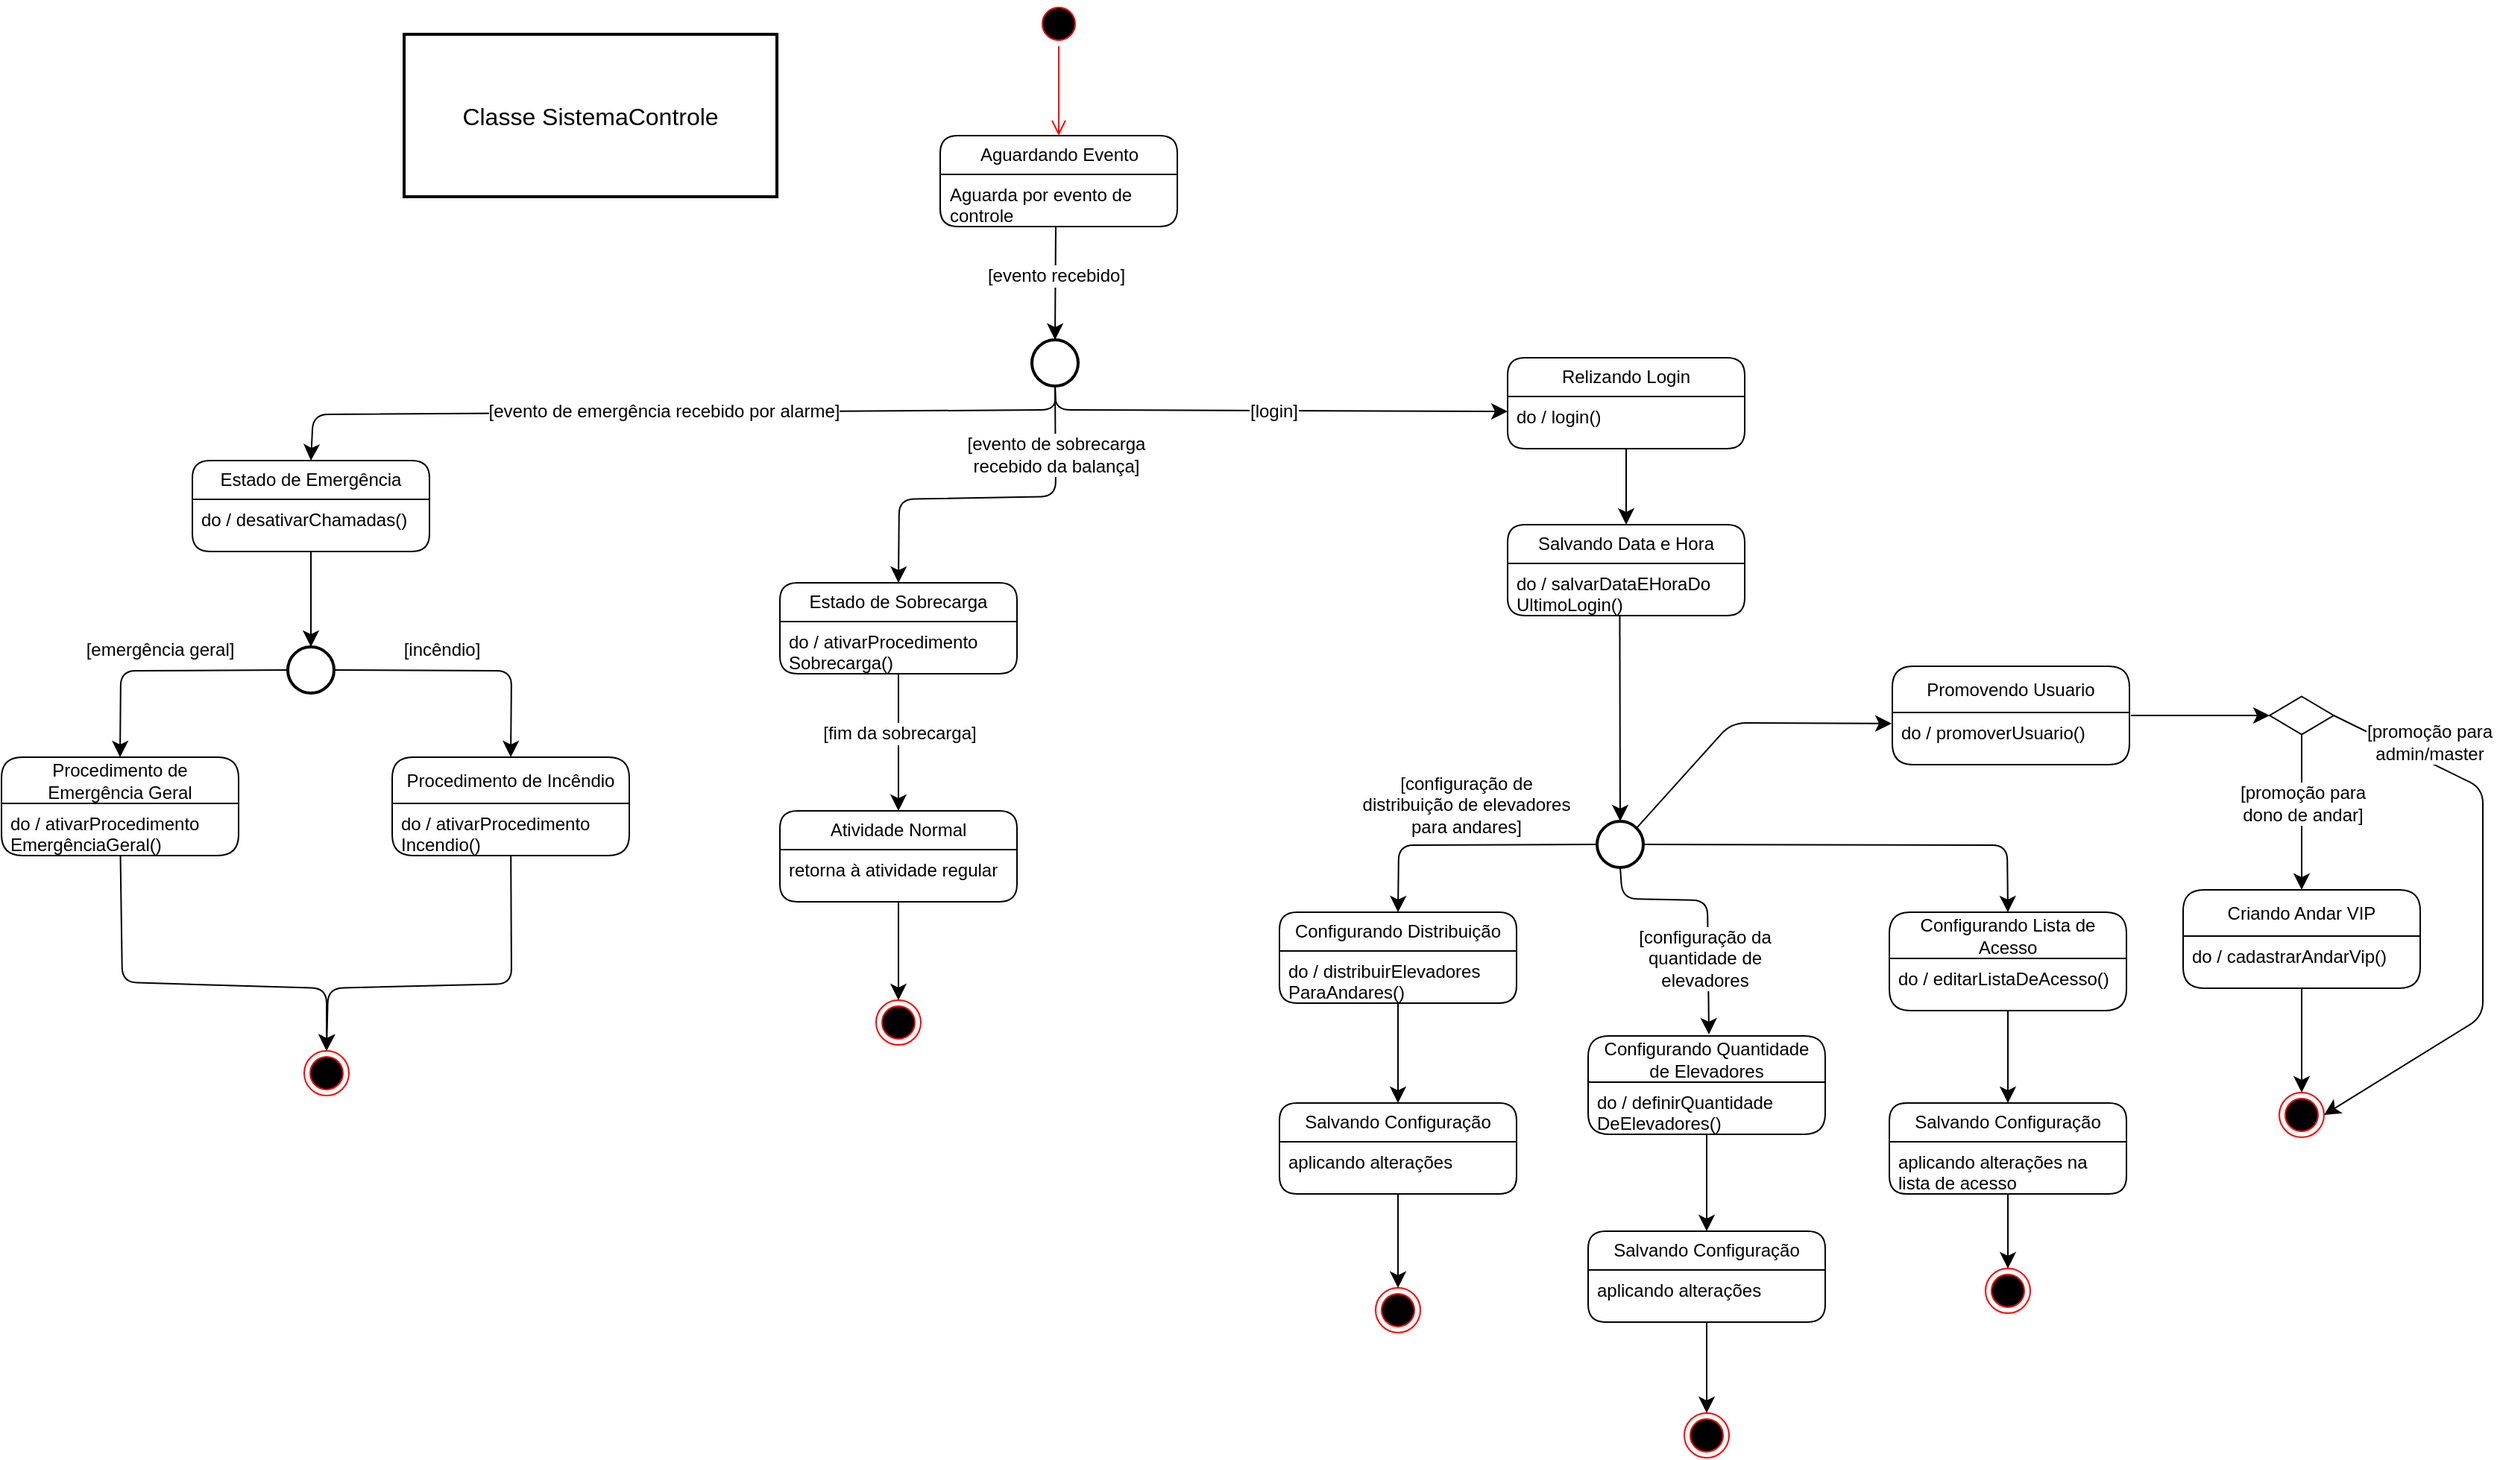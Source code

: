 <mxfile version="24.7.17">
  <diagram name="Page-1" id="PvO7PaFhvo8tSTidr793">
    <mxGraphModel dx="3249" dy="1201" grid="0" gridSize="10" guides="1" tooltips="1" connect="1" arrows="1" fold="1" page="0" pageScale="1" pageWidth="850" pageHeight="1100" math="0" shadow="0">
      <root>
        <mxCell id="0" />
        <mxCell id="1" parent="0" />
        <mxCell id="tGHlBoQcHOteD8q6I_E0-1" value="Classe SistemaControle" style="rounded=0;whiteSpace=wrap;html=1;strokeWidth=2;fontSize=16;" parent="1" vertex="1">
          <mxGeometry x="-891" y="130" width="250" height="109" as="geometry" />
        </mxCell>
        <mxCell id="IoiNk8IZeVNX4eK0WC4M-1" value="Aguardando Evento" style="swimlane;fontStyle=0;childLayout=stackLayout;horizontal=1;startSize=26;fillColor=none;horizontalStack=0;resizeParent=1;resizeParentMax=0;resizeLast=0;collapsible=1;marginBottom=0;whiteSpace=wrap;html=1;rounded=1;" parent="1" vertex="1">
          <mxGeometry x="-531.5" y="198" width="159" height="61" as="geometry" />
        </mxCell>
        <mxCell id="IoiNk8IZeVNX4eK0WC4M-2" value="Aguarda por evento de controle" style="text;strokeColor=none;fillColor=none;align=left;verticalAlign=top;spacingLeft=4;spacingRight=4;overflow=hidden;rotatable=0;points=[[0,0.5],[1,0.5]];portConstraint=eastwest;whiteSpace=wrap;html=1;" parent="IoiNk8IZeVNX4eK0WC4M-1" vertex="1">
          <mxGeometry y="26" width="159" height="35" as="geometry" />
        </mxCell>
        <mxCell id="IoiNk8IZeVNX4eK0WC4M-3" value="" style="ellipse;html=1;shape=startState;fillColor=#000000;strokeColor=#ff0000;" parent="1" vertex="1">
          <mxGeometry x="-467" y="108" width="30" height="30" as="geometry" />
        </mxCell>
        <mxCell id="IoiNk8IZeVNX4eK0WC4M-4" value="" style="edgeStyle=orthogonalEdgeStyle;html=1;verticalAlign=bottom;endArrow=open;endSize=8;strokeColor=#ff0000;rounded=0;fontSize=12;curved=1;" parent="1" source="IoiNk8IZeVNX4eK0WC4M-3" edge="1">
          <mxGeometry relative="1" as="geometry">
            <mxPoint x="-452" y="198" as="targetPoint" />
          </mxGeometry>
        </mxCell>
        <mxCell id="t4emdgi6_09YohRmn1Nb-1" style="edgeStyle=none;curved=0;rounded=1;orthogonalLoop=1;jettySize=auto;html=1;exitX=0.5;exitY=1;exitDx=0;exitDy=0;fontSize=12;startSize=8;endSize=8;entryX=0.5;entryY=0;entryDx=0;entryDy=0;" edge="1" parent="1" source="IoiNk8IZeVNX4eK0WC4M-5" target="t4emdgi6_09YohRmn1Nb-4">
          <mxGeometry relative="1" as="geometry">
            <mxPoint x="-959.571" y="382.429" as="targetPoint" />
            <Array as="points">
              <mxPoint x="-454" y="382" />
              <mxPoint x="-952" y="385" />
            </Array>
          </mxGeometry>
        </mxCell>
        <mxCell id="t4emdgi6_09YohRmn1Nb-6" value="[evento de emergência recebido por alarme]" style="edgeLabel;html=1;align=center;verticalAlign=middle;resizable=0;points=[];fontSize=12;" vertex="1" connectable="0" parent="t4emdgi6_09YohRmn1Nb-1">
          <mxGeometry x="0.025" y="-1" relative="1" as="geometry">
            <mxPoint as="offset" />
          </mxGeometry>
        </mxCell>
        <mxCell id="t4emdgi6_09YohRmn1Nb-26" style="edgeStyle=none;shape=connector;curved=0;rounded=1;orthogonalLoop=1;jettySize=auto;html=1;exitX=0.5;exitY=1;exitDx=0;exitDy=0;entryX=0.5;entryY=0;entryDx=0;entryDy=0;strokeColor=default;align=center;verticalAlign=middle;fontFamily=Helvetica;fontSize=12;fontColor=default;labelBackgroundColor=default;startSize=8;endArrow=classic;endSize=8;" edge="1" parent="1" source="IoiNk8IZeVNX4eK0WC4M-5" target="t4emdgi6_09YohRmn1Nb-24">
          <mxGeometry relative="1" as="geometry">
            <Array as="points">
              <mxPoint x="-454" y="440" />
              <mxPoint x="-559" y="442" />
            </Array>
          </mxGeometry>
        </mxCell>
        <mxCell id="t4emdgi6_09YohRmn1Nb-27" value="[evento de sobrecarga&lt;div&gt;recebido da balança]&lt;/div&gt;" style="edgeLabel;html=1;align=center;verticalAlign=middle;resizable=0;points=[];fontSize=12;fontFamily=Helvetica;fontColor=default;labelBackgroundColor=default;" vertex="1" connectable="0" parent="t4emdgi6_09YohRmn1Nb-26">
          <mxGeometry x="-0.549" relative="1" as="geometry">
            <mxPoint y="-7" as="offset" />
          </mxGeometry>
        </mxCell>
        <mxCell id="t4emdgi6_09YohRmn1Nb-37" style="edgeStyle=none;shape=connector;curved=0;rounded=1;orthogonalLoop=1;jettySize=auto;html=1;exitX=0.5;exitY=1;exitDx=0;exitDy=0;strokeColor=default;align=center;verticalAlign=middle;fontFamily=Helvetica;fontSize=12;fontColor=default;labelBackgroundColor=default;startSize=8;endArrow=classic;endSize=8;" edge="1" parent="1" source="IoiNk8IZeVNX4eK0WC4M-5">
          <mxGeometry relative="1" as="geometry">
            <mxPoint x="-151" y="383" as="targetPoint" />
            <Array as="points">
              <mxPoint x="-454" y="382" />
            </Array>
          </mxGeometry>
        </mxCell>
        <mxCell id="t4emdgi6_09YohRmn1Nb-38" value="[login]" style="edgeLabel;html=1;align=center;verticalAlign=middle;resizable=0;points=[];fontSize=12;fontFamily=Helvetica;fontColor=default;labelBackgroundColor=default;" vertex="1" connectable="0" parent="t4emdgi6_09YohRmn1Nb-37">
          <mxGeometry x="0.013" relative="1" as="geometry">
            <mxPoint as="offset" />
          </mxGeometry>
        </mxCell>
        <mxCell id="IoiNk8IZeVNX4eK0WC4M-5" value="" style="ellipse;whiteSpace=wrap;html=1;aspect=fixed;strokeWidth=2;" parent="1" vertex="1">
          <mxGeometry x="-470" y="335" width="31" height="31" as="geometry" />
        </mxCell>
        <mxCell id="IoiNk8IZeVNX4eK0WC4M-6" style="edgeStyle=none;curved=1;rounded=0;orthogonalLoop=1;jettySize=auto;html=1;exitX=0.5;exitY=1;exitDx=0;exitDy=0;entryX=0.5;entryY=0;entryDx=0;entryDy=0;fontSize=12;startSize=8;endSize=8;" parent="1" target="IoiNk8IZeVNX4eK0WC4M-5" edge="1">
          <mxGeometry relative="1" as="geometry">
            <mxPoint x="-454" y="259" as="sourcePoint" />
          </mxGeometry>
        </mxCell>
        <mxCell id="IoiNk8IZeVNX4eK0WC4M-7" value="[evento recebido]" style="edgeLabel;html=1;align=center;verticalAlign=middle;resizable=0;points=[];fontSize=12;" parent="IoiNk8IZeVNX4eK0WC4M-6" vertex="1" connectable="0">
          <mxGeometry x="-0.143" relative="1" as="geometry">
            <mxPoint as="offset" />
          </mxGeometry>
        </mxCell>
        <mxCell id="t4emdgi6_09YohRmn1Nb-4" value="Estado de Emergência" style="swimlane;fontStyle=0;childLayout=stackLayout;horizontal=1;startSize=26;fillColor=none;horizontalStack=0;resizeParent=1;resizeParentMax=0;resizeLast=0;collapsible=1;marginBottom=0;whiteSpace=wrap;html=1;rounded=1;" vertex="1" parent="1">
          <mxGeometry x="-1033" y="416" width="159" height="61" as="geometry" />
        </mxCell>
        <mxCell id="t4emdgi6_09YohRmn1Nb-5" value="do / desativarChamadas()" style="text;strokeColor=none;fillColor=none;align=left;verticalAlign=top;spacingLeft=4;spacingRight=4;overflow=hidden;rotatable=0;points=[[0,0.5],[1,0.5]];portConstraint=eastwest;whiteSpace=wrap;html=1;" vertex="1" parent="t4emdgi6_09YohRmn1Nb-4">
          <mxGeometry y="26" width="159" height="35" as="geometry" />
        </mxCell>
        <mxCell id="t4emdgi6_09YohRmn1Nb-16" style="edgeStyle=none;curved=0;rounded=1;orthogonalLoop=1;jettySize=auto;html=1;entryX=0.5;entryY=0;entryDx=0;entryDy=0;fontSize=12;startSize=8;endSize=8;" edge="1" parent="1" source="t4emdgi6_09YohRmn1Nb-9" target="t4emdgi6_09YohRmn1Nb-10">
          <mxGeometry relative="1" as="geometry">
            <Array as="points">
              <mxPoint x="-1081" y="557" />
            </Array>
          </mxGeometry>
        </mxCell>
        <mxCell id="t4emdgi6_09YohRmn1Nb-18" value="[emergência geral]" style="edgeLabel;html=1;align=center;verticalAlign=middle;resizable=0;points=[];fontSize=12;" vertex="1" connectable="0" parent="t4emdgi6_09YohRmn1Nb-16">
          <mxGeometry x="0.104" y="-1" relative="1" as="geometry">
            <mxPoint x="8" y="-13" as="offset" />
          </mxGeometry>
        </mxCell>
        <mxCell id="t4emdgi6_09YohRmn1Nb-17" style="edgeStyle=none;curved=0;rounded=1;orthogonalLoop=1;jettySize=auto;html=1;exitX=1;exitY=0.5;exitDx=0;exitDy=0;entryX=0.5;entryY=0;entryDx=0;entryDy=0;fontSize=12;startSize=8;endSize=8;" edge="1" parent="1" source="t4emdgi6_09YohRmn1Nb-9" target="t4emdgi6_09YohRmn1Nb-12">
          <mxGeometry relative="1" as="geometry">
            <Array as="points">
              <mxPoint x="-819" y="557" />
            </Array>
          </mxGeometry>
        </mxCell>
        <mxCell id="t4emdgi6_09YohRmn1Nb-20" value="[incêndio]" style="edgeLabel;html=1;align=center;verticalAlign=middle;resizable=0;points=[];fontSize=12;" vertex="1" connectable="0" parent="t4emdgi6_09YohRmn1Nb-17">
          <mxGeometry x="-0.223" relative="1" as="geometry">
            <mxPoint x="3" y="-14" as="offset" />
          </mxGeometry>
        </mxCell>
        <mxCell id="t4emdgi6_09YohRmn1Nb-9" value="" style="ellipse;whiteSpace=wrap;html=1;aspect=fixed;strokeWidth=2;" vertex="1" parent="1">
          <mxGeometry x="-969" y="541" width="31" height="31" as="geometry" />
        </mxCell>
        <mxCell id="t4emdgi6_09YohRmn1Nb-10" value="Procedimento de Emergência Geral" style="swimlane;fontStyle=0;childLayout=stackLayout;horizontal=1;startSize=31;fillColor=none;horizontalStack=0;resizeParent=1;resizeParentMax=0;resizeLast=0;collapsible=1;marginBottom=0;whiteSpace=wrap;html=1;rounded=1;" vertex="1" parent="1">
          <mxGeometry x="-1161" y="615" width="159" height="66" as="geometry" />
        </mxCell>
        <mxCell id="t4emdgi6_09YohRmn1Nb-11" value="do / ativarProcedimento&lt;div&gt;EmergênciaGeral()&lt;/div&gt;" style="text;strokeColor=none;fillColor=none;align=left;verticalAlign=top;spacingLeft=4;spacingRight=4;overflow=hidden;rotatable=0;points=[[0,0.5],[1,0.5]];portConstraint=eastwest;whiteSpace=wrap;html=1;" vertex="1" parent="t4emdgi6_09YohRmn1Nb-10">
          <mxGeometry y="31" width="159" height="35" as="geometry" />
        </mxCell>
        <mxCell id="t4emdgi6_09YohRmn1Nb-12" value="Procedimento de Incêndio" style="swimlane;fontStyle=0;childLayout=stackLayout;horizontal=1;startSize=31;fillColor=none;horizontalStack=0;resizeParent=1;resizeParentMax=0;resizeLast=0;collapsible=1;marginBottom=0;whiteSpace=wrap;html=1;rounded=1;" vertex="1" parent="1">
          <mxGeometry x="-899" y="615" width="159" height="66" as="geometry" />
        </mxCell>
        <mxCell id="t4emdgi6_09YohRmn1Nb-13" value="do / ativarProcedimento&lt;div&gt;Incendio()&lt;/div&gt;" style="text;strokeColor=none;fillColor=none;align=left;verticalAlign=top;spacingLeft=4;spacingRight=4;overflow=hidden;rotatable=0;points=[[0,0.5],[1,0.5]];portConstraint=eastwest;whiteSpace=wrap;html=1;" vertex="1" parent="t4emdgi6_09YohRmn1Nb-12">
          <mxGeometry y="31" width="159" height="35" as="geometry" />
        </mxCell>
        <mxCell id="t4emdgi6_09YohRmn1Nb-14" style="edgeStyle=none;curved=1;rounded=0;orthogonalLoop=1;jettySize=auto;html=1;entryX=0.5;entryY=0;entryDx=0;entryDy=0;fontSize=12;startSize=8;endSize=8;" edge="1" parent="1" source="t4emdgi6_09YohRmn1Nb-5" target="t4emdgi6_09YohRmn1Nb-9">
          <mxGeometry relative="1" as="geometry" />
        </mxCell>
        <mxCell id="t4emdgi6_09YohRmn1Nb-23" value="" style="ellipse;html=1;shape=endState;fillColor=#000000;strokeColor=#ff0000;fontFamily=Helvetica;fontSize=12;fontColor=default;labelBackgroundColor=default;" vertex="1" parent="1">
          <mxGeometry x="-958" y="812" width="30" height="30" as="geometry" />
        </mxCell>
        <mxCell id="t4emdgi6_09YohRmn1Nb-22" style="edgeStyle=none;shape=connector;curved=0;rounded=1;orthogonalLoop=1;jettySize=auto;html=1;strokeColor=default;align=center;verticalAlign=middle;fontFamily=Helvetica;fontSize=12;fontColor=default;labelBackgroundColor=default;startSize=8;endArrow=classic;endSize=8;entryX=0.5;entryY=0;entryDx=0;entryDy=0;" edge="1" parent="1" source="t4emdgi6_09YohRmn1Nb-13" target="t4emdgi6_09YohRmn1Nb-23">
          <mxGeometry relative="1" as="geometry">
            <mxPoint x="-927.632" y="805.947" as="targetPoint" />
            <Array as="points">
              <mxPoint x="-819" y="767" />
              <mxPoint x="-942" y="770" />
            </Array>
          </mxGeometry>
        </mxCell>
        <mxCell id="t4emdgi6_09YohRmn1Nb-21" style="edgeStyle=none;shape=connector;curved=0;rounded=1;orthogonalLoop=1;jettySize=auto;html=1;strokeColor=default;align=center;verticalAlign=middle;fontFamily=Helvetica;fontSize=12;fontColor=default;labelBackgroundColor=default;startSize=8;endArrow=classic;endSize=8;entryX=0.5;entryY=0;entryDx=0;entryDy=0;" edge="1" parent="1" source="t4emdgi6_09YohRmn1Nb-11" target="t4emdgi6_09YohRmn1Nb-23">
          <mxGeometry relative="1" as="geometry">
            <mxPoint x="-943.421" y="804.895" as="targetPoint" />
            <Array as="points">
              <mxPoint x="-1080" y="766" />
              <mxPoint x="-943" y="770" />
            </Array>
          </mxGeometry>
        </mxCell>
        <mxCell id="t4emdgi6_09YohRmn1Nb-24" value="Estado de Sobrecarga" style="swimlane;fontStyle=0;childLayout=stackLayout;horizontal=1;startSize=26;fillColor=none;horizontalStack=0;resizeParent=1;resizeParentMax=0;resizeLast=0;collapsible=1;marginBottom=0;whiteSpace=wrap;html=1;rounded=1;" vertex="1" parent="1">
          <mxGeometry x="-639" y="498" width="159" height="61" as="geometry" />
        </mxCell>
        <mxCell id="t4emdgi6_09YohRmn1Nb-25" value="do / ativarProcedimento&lt;div&gt;Sobrecarga()&lt;/div&gt;" style="text;strokeColor=none;fillColor=none;align=left;verticalAlign=top;spacingLeft=4;spacingRight=4;overflow=hidden;rotatable=0;points=[[0,0.5],[1,0.5]];portConstraint=eastwest;whiteSpace=wrap;html=1;" vertex="1" parent="t4emdgi6_09YohRmn1Nb-24">
          <mxGeometry y="26" width="159" height="35" as="geometry" />
        </mxCell>
        <mxCell id="t4emdgi6_09YohRmn1Nb-28" value="Atividade Normal" style="swimlane;fontStyle=0;childLayout=stackLayout;horizontal=1;startSize=26;fillColor=none;horizontalStack=0;resizeParent=1;resizeParentMax=0;resizeLast=0;collapsible=1;marginBottom=0;whiteSpace=wrap;html=1;rounded=1;" vertex="1" parent="1">
          <mxGeometry x="-639" y="651" width="159" height="61" as="geometry" />
        </mxCell>
        <mxCell id="t4emdgi6_09YohRmn1Nb-29" value="retorna à atividade regular" style="text;strokeColor=none;fillColor=none;align=left;verticalAlign=top;spacingLeft=4;spacingRight=4;overflow=hidden;rotatable=0;points=[[0,0.5],[1,0.5]];portConstraint=eastwest;whiteSpace=wrap;html=1;" vertex="1" parent="t4emdgi6_09YohRmn1Nb-28">
          <mxGeometry y="26" width="159" height="35" as="geometry" />
        </mxCell>
        <mxCell id="t4emdgi6_09YohRmn1Nb-33" style="edgeStyle=none;shape=connector;curved=0;rounded=1;orthogonalLoop=1;jettySize=auto;html=1;entryX=0.5;entryY=0;entryDx=0;entryDy=0;strokeColor=default;align=center;verticalAlign=middle;fontFamily=Helvetica;fontSize=12;fontColor=default;labelBackgroundColor=default;startSize=8;endArrow=classic;endSize=8;" edge="1" parent="1" source="t4emdgi6_09YohRmn1Nb-25" target="t4emdgi6_09YohRmn1Nb-28">
          <mxGeometry relative="1" as="geometry" />
        </mxCell>
        <mxCell id="t4emdgi6_09YohRmn1Nb-34" value="[fim da sobrecarga]" style="edgeLabel;html=1;align=center;verticalAlign=middle;resizable=0;points=[];fontSize=12;fontFamily=Helvetica;fontColor=default;labelBackgroundColor=default;" vertex="1" connectable="0" parent="t4emdgi6_09YohRmn1Nb-33">
          <mxGeometry x="-0.14" relative="1" as="geometry">
            <mxPoint as="offset" />
          </mxGeometry>
        </mxCell>
        <mxCell id="t4emdgi6_09YohRmn1Nb-35" value="" style="ellipse;html=1;shape=endState;fillColor=#000000;strokeColor=#ff0000;fontFamily=Helvetica;fontSize=12;fontColor=default;labelBackgroundColor=default;" vertex="1" parent="1">
          <mxGeometry x="-574.5" y="778" width="30" height="30" as="geometry" />
        </mxCell>
        <mxCell id="t4emdgi6_09YohRmn1Nb-36" style="edgeStyle=none;shape=connector;curved=0;rounded=1;orthogonalLoop=1;jettySize=auto;html=1;entryX=0.5;entryY=0;entryDx=0;entryDy=0;strokeColor=default;align=center;verticalAlign=middle;fontFamily=Helvetica;fontSize=12;fontColor=default;labelBackgroundColor=default;startSize=8;endArrow=classic;endSize=8;" edge="1" parent="1" source="t4emdgi6_09YohRmn1Nb-29" target="t4emdgi6_09YohRmn1Nb-35">
          <mxGeometry relative="1" as="geometry" />
        </mxCell>
        <mxCell id="t4emdgi6_09YohRmn1Nb-39" value="Relizando Login" style="swimlane;fontStyle=0;childLayout=stackLayout;horizontal=1;startSize=26;fillColor=none;horizontalStack=0;resizeParent=1;resizeParentMax=0;resizeLast=0;collapsible=1;marginBottom=0;whiteSpace=wrap;html=1;rounded=1;" vertex="1" parent="1">
          <mxGeometry x="-151" y="347" width="159" height="61" as="geometry" />
        </mxCell>
        <mxCell id="t4emdgi6_09YohRmn1Nb-40" value="do / login()" style="text;strokeColor=none;fillColor=none;align=left;verticalAlign=top;spacingLeft=4;spacingRight=4;overflow=hidden;rotatable=0;points=[[0,0.5],[1,0.5]];portConstraint=eastwest;whiteSpace=wrap;html=1;" vertex="1" parent="t4emdgi6_09YohRmn1Nb-39">
          <mxGeometry y="26" width="159" height="35" as="geometry" />
        </mxCell>
        <mxCell id="t4emdgi6_09YohRmn1Nb-45" style="edgeStyle=none;shape=connector;curved=0;rounded=1;orthogonalLoop=1;jettySize=auto;html=1;entryX=0.5;entryY=0;entryDx=0;entryDy=0;strokeColor=default;align=center;verticalAlign=middle;fontFamily=Helvetica;fontSize=12;fontColor=default;labelBackgroundColor=default;startSize=8;endArrow=classic;endSize=8;" edge="1" parent="1" source="t4emdgi6_09YohRmn1Nb-41" target="t4emdgi6_09YohRmn1Nb-43">
          <mxGeometry relative="1" as="geometry">
            <Array as="points">
              <mxPoint x="-224" y="674" />
            </Array>
          </mxGeometry>
        </mxCell>
        <mxCell id="t4emdgi6_09YohRmn1Nb-46" value="[configuração de&lt;div&gt;distribuição de elevadores&lt;/div&gt;&lt;div&gt;para andares]&lt;/div&gt;" style="edgeLabel;html=1;align=center;verticalAlign=middle;resizable=0;points=[];fontSize=12;fontFamily=Helvetica;fontColor=default;labelBackgroundColor=default;" vertex="1" connectable="0" parent="t4emdgi6_09YohRmn1Nb-45">
          <mxGeometry x="-0.147" y="-1" relative="1" as="geometry">
            <mxPoint x="-12" y="-26" as="offset" />
          </mxGeometry>
        </mxCell>
        <mxCell id="t4emdgi6_09YohRmn1Nb-52" style="edgeStyle=none;shape=connector;curved=0;rounded=1;orthogonalLoop=1;jettySize=auto;html=1;exitX=0.5;exitY=1;exitDx=0;exitDy=0;strokeColor=default;align=center;verticalAlign=middle;fontFamily=Helvetica;fontSize=12;fontColor=default;labelBackgroundColor=default;startSize=8;endArrow=classic;endSize=8;" edge="1" parent="1" source="t4emdgi6_09YohRmn1Nb-41">
          <mxGeometry relative="1" as="geometry">
            <mxPoint x="-16" y="801" as="targetPoint" />
            <Array as="points">
              <mxPoint x="-74" y="710" />
              <mxPoint x="-17" y="711" />
            </Array>
          </mxGeometry>
        </mxCell>
        <mxCell id="t4emdgi6_09YohRmn1Nb-53" value="[configuração da&lt;div&gt;quantidade de&lt;/div&gt;&lt;div&gt;elevadores&lt;/div&gt;" style="edgeLabel;html=1;align=center;verticalAlign=middle;resizable=0;points=[];fontSize=12;fontFamily=Helvetica;fontColor=default;labelBackgroundColor=default;" vertex="1" connectable="0" parent="t4emdgi6_09YohRmn1Nb-52">
          <mxGeometry x="-0.112" relative="1" as="geometry">
            <mxPoint x="1" y="39" as="offset" />
          </mxGeometry>
        </mxCell>
        <mxCell id="t4emdgi6_09YohRmn1Nb-61" style="edgeStyle=none;shape=connector;curved=0;rounded=1;orthogonalLoop=1;jettySize=auto;html=1;exitX=1;exitY=0.5;exitDx=0;exitDy=0;strokeColor=default;align=center;verticalAlign=middle;fontFamily=Helvetica;fontSize=12;fontColor=default;labelBackgroundColor=default;startSize=8;endArrow=classic;endSize=8;entryX=0.5;entryY=0;entryDx=0;entryDy=0;" edge="1" parent="1" source="t4emdgi6_09YohRmn1Nb-41" target="t4emdgi6_09YohRmn1Nb-62">
          <mxGeometry relative="1" as="geometry">
            <mxPoint x="143.476" y="673.476" as="targetPoint" />
            <Array as="points">
              <mxPoint x="184" y="674" />
            </Array>
          </mxGeometry>
        </mxCell>
        <mxCell id="t4emdgi6_09YohRmn1Nb-72" style="edgeStyle=none;shape=connector;curved=0;rounded=1;orthogonalLoop=1;jettySize=auto;html=1;exitX=1;exitY=0;exitDx=0;exitDy=0;strokeColor=default;align=center;verticalAlign=middle;fontFamily=Helvetica;fontSize=12;fontColor=default;labelBackgroundColor=default;startSize=8;endArrow=classic;endSize=8;" edge="1" parent="1" source="t4emdgi6_09YohRmn1Nb-41">
          <mxGeometry relative="1" as="geometry">
            <mxPoint x="106.524" y="592.381" as="targetPoint" />
            <Array as="points">
              <mxPoint x="-1" y="592" />
            </Array>
          </mxGeometry>
        </mxCell>
        <mxCell id="t4emdgi6_09YohRmn1Nb-41" value="" style="ellipse;whiteSpace=wrap;html=1;aspect=fixed;strokeWidth=2;" vertex="1" parent="1">
          <mxGeometry x="-91" y="658" width="31" height="31" as="geometry" />
        </mxCell>
        <mxCell id="t4emdgi6_09YohRmn1Nb-42" style="edgeStyle=none;shape=connector;curved=0;rounded=1;orthogonalLoop=1;jettySize=auto;html=1;entryX=0.5;entryY=0;entryDx=0;entryDy=0;strokeColor=default;align=center;verticalAlign=middle;fontFamily=Helvetica;fontSize=12;fontColor=default;labelBackgroundColor=default;startSize=8;endArrow=classic;endSize=8;exitX=0.473;exitY=0.989;exitDx=0;exitDy=0;exitPerimeter=0;" edge="1" parent="1" source="t4emdgi6_09YohRmn1Nb-70" target="t4emdgi6_09YohRmn1Nb-41">
          <mxGeometry relative="1" as="geometry">
            <mxPoint x="-75.5" y="601" as="sourcePoint" />
          </mxGeometry>
        </mxCell>
        <mxCell id="t4emdgi6_09YohRmn1Nb-43" value="Configurando Distribuição" style="swimlane;fontStyle=0;childLayout=stackLayout;horizontal=1;startSize=26;fillColor=none;horizontalStack=0;resizeParent=1;resizeParentMax=0;resizeLast=0;collapsible=1;marginBottom=0;whiteSpace=wrap;html=1;rounded=1;" vertex="1" parent="1">
          <mxGeometry x="-304" y="719" width="159" height="61" as="geometry" />
        </mxCell>
        <mxCell id="t4emdgi6_09YohRmn1Nb-44" value="do / distribuirElevadores&lt;div&gt;ParaAndares()&lt;/div&gt;" style="text;strokeColor=none;fillColor=none;align=left;verticalAlign=top;spacingLeft=4;spacingRight=4;overflow=hidden;rotatable=0;points=[[0,0.5],[1,0.5]];portConstraint=eastwest;whiteSpace=wrap;html=1;" vertex="1" parent="t4emdgi6_09YohRmn1Nb-43">
          <mxGeometry y="26" width="159" height="35" as="geometry" />
        </mxCell>
        <mxCell id="t4emdgi6_09YohRmn1Nb-47" value="Salvando Configuração" style="swimlane;fontStyle=0;childLayout=stackLayout;horizontal=1;startSize=26;fillColor=none;horizontalStack=0;resizeParent=1;resizeParentMax=0;resizeLast=0;collapsible=1;marginBottom=0;whiteSpace=wrap;html=1;rounded=1;" vertex="1" parent="1">
          <mxGeometry x="-304" y="847" width="159" height="61" as="geometry" />
        </mxCell>
        <mxCell id="t4emdgi6_09YohRmn1Nb-48" value="aplicando alterações" style="text;strokeColor=none;fillColor=none;align=left;verticalAlign=top;spacingLeft=4;spacingRight=4;overflow=hidden;rotatable=0;points=[[0,0.5],[1,0.5]];portConstraint=eastwest;whiteSpace=wrap;html=1;" vertex="1" parent="t4emdgi6_09YohRmn1Nb-47">
          <mxGeometry y="26" width="159" height="35" as="geometry" />
        </mxCell>
        <mxCell id="t4emdgi6_09YohRmn1Nb-49" value="" style="ellipse;html=1;shape=endState;fillColor=#000000;strokeColor=#ff0000;fontFamily=Helvetica;fontSize=12;fontColor=default;labelBackgroundColor=default;" vertex="1" parent="1">
          <mxGeometry x="-239.5" y="971" width="30" height="30" as="geometry" />
        </mxCell>
        <mxCell id="t4emdgi6_09YohRmn1Nb-50" style="edgeStyle=none;shape=connector;curved=0;rounded=1;orthogonalLoop=1;jettySize=auto;html=1;entryX=0.5;entryY=0;entryDx=0;entryDy=0;strokeColor=default;align=center;verticalAlign=middle;fontFamily=Helvetica;fontSize=12;fontColor=default;labelBackgroundColor=default;startSize=8;endArrow=classic;endSize=8;" edge="1" parent="1" source="t4emdgi6_09YohRmn1Nb-44" target="t4emdgi6_09YohRmn1Nb-47">
          <mxGeometry relative="1" as="geometry" />
        </mxCell>
        <mxCell id="t4emdgi6_09YohRmn1Nb-51" style="edgeStyle=none;shape=connector;curved=0;rounded=1;orthogonalLoop=1;jettySize=auto;html=1;entryX=0.5;entryY=0;entryDx=0;entryDy=0;strokeColor=default;align=center;verticalAlign=middle;fontFamily=Helvetica;fontSize=12;fontColor=default;labelBackgroundColor=default;startSize=8;endArrow=classic;endSize=8;" edge="1" parent="1" source="t4emdgi6_09YohRmn1Nb-48" target="t4emdgi6_09YohRmn1Nb-49">
          <mxGeometry relative="1" as="geometry" />
        </mxCell>
        <mxCell id="t4emdgi6_09YohRmn1Nb-58" style="edgeStyle=none;shape=connector;curved=0;rounded=1;orthogonalLoop=1;jettySize=auto;html=1;entryX=0.5;entryY=0;entryDx=0;entryDy=0;strokeColor=default;align=center;verticalAlign=middle;fontFamily=Helvetica;fontSize=12;fontColor=default;labelBackgroundColor=default;startSize=8;endArrow=classic;endSize=8;" edge="1" parent="1" source="t4emdgi6_09YohRmn1Nb-54" target="t4emdgi6_09YohRmn1Nb-56">
          <mxGeometry relative="1" as="geometry" />
        </mxCell>
        <mxCell id="t4emdgi6_09YohRmn1Nb-54" value="Configurando Quantidade&lt;div&gt;de Elevadores&lt;/div&gt;" style="swimlane;fontStyle=0;childLayout=stackLayout;horizontal=1;startSize=31;fillColor=none;horizontalStack=0;resizeParent=1;resizeParentMax=0;resizeLast=0;collapsible=1;marginBottom=0;whiteSpace=wrap;html=1;rounded=1;" vertex="1" parent="1">
          <mxGeometry x="-97" y="802" width="159" height="66" as="geometry" />
        </mxCell>
        <mxCell id="t4emdgi6_09YohRmn1Nb-55" value="do / definirQuantidade&lt;div&gt;DeElevadores&lt;span style=&quot;background-color: initial;&quot;&gt;()&lt;/span&gt;&lt;/div&gt;" style="text;strokeColor=none;fillColor=none;align=left;verticalAlign=top;spacingLeft=4;spacingRight=4;overflow=hidden;rotatable=0;points=[[0,0.5],[1,0.5]];portConstraint=eastwest;whiteSpace=wrap;html=1;" vertex="1" parent="t4emdgi6_09YohRmn1Nb-54">
          <mxGeometry y="31" width="159" height="35" as="geometry" />
        </mxCell>
        <mxCell id="t4emdgi6_09YohRmn1Nb-60" style="edgeStyle=none;shape=connector;curved=0;rounded=1;orthogonalLoop=1;jettySize=auto;html=1;exitX=0.5;exitY=1;exitDx=0;exitDy=0;entryX=0.5;entryY=0;entryDx=0;entryDy=0;strokeColor=default;align=center;verticalAlign=middle;fontFamily=Helvetica;fontSize=12;fontColor=default;labelBackgroundColor=default;startSize=8;endArrow=classic;endSize=8;" edge="1" parent="1" source="t4emdgi6_09YohRmn1Nb-56" target="t4emdgi6_09YohRmn1Nb-59">
          <mxGeometry relative="1" as="geometry" />
        </mxCell>
        <mxCell id="t4emdgi6_09YohRmn1Nb-56" value="Salvando Configuração" style="swimlane;fontStyle=0;childLayout=stackLayout;horizontal=1;startSize=26;fillColor=none;horizontalStack=0;resizeParent=1;resizeParentMax=0;resizeLast=0;collapsible=1;marginBottom=0;whiteSpace=wrap;html=1;rounded=1;" vertex="1" parent="1">
          <mxGeometry x="-97" y="933" width="159" height="61" as="geometry" />
        </mxCell>
        <mxCell id="t4emdgi6_09YohRmn1Nb-57" value="aplicando alterações" style="text;strokeColor=none;fillColor=none;align=left;verticalAlign=top;spacingLeft=4;spacingRight=4;overflow=hidden;rotatable=0;points=[[0,0.5],[1,0.5]];portConstraint=eastwest;whiteSpace=wrap;html=1;" vertex="1" parent="t4emdgi6_09YohRmn1Nb-56">
          <mxGeometry y="26" width="159" height="35" as="geometry" />
        </mxCell>
        <mxCell id="t4emdgi6_09YohRmn1Nb-59" value="" style="ellipse;html=1;shape=endState;fillColor=#000000;strokeColor=#ff0000;fontFamily=Helvetica;fontSize=12;fontColor=default;labelBackgroundColor=default;" vertex="1" parent="1">
          <mxGeometry x="-32.5" y="1055" width="30" height="30" as="geometry" />
        </mxCell>
        <mxCell id="t4emdgi6_09YohRmn1Nb-62" value="Configurando Lista de Acesso" style="swimlane;fontStyle=0;childLayout=stackLayout;horizontal=1;startSize=31;fillColor=none;horizontalStack=0;resizeParent=1;resizeParentMax=0;resizeLast=0;collapsible=1;marginBottom=0;whiteSpace=wrap;html=1;rounded=1;" vertex="1" parent="1">
          <mxGeometry x="105" y="719" width="159" height="66" as="geometry" />
        </mxCell>
        <mxCell id="t4emdgi6_09YohRmn1Nb-63" value="do / editarListaDeAcesso&lt;span style=&quot;background-color: initial;&quot;&gt;()&lt;/span&gt;" style="text;strokeColor=none;fillColor=none;align=left;verticalAlign=top;spacingLeft=4;spacingRight=4;overflow=hidden;rotatable=0;points=[[0,0.5],[1,0.5]];portConstraint=eastwest;whiteSpace=wrap;html=1;" vertex="1" parent="t4emdgi6_09YohRmn1Nb-62">
          <mxGeometry y="31" width="159" height="35" as="geometry" />
        </mxCell>
        <mxCell id="t4emdgi6_09YohRmn1Nb-64" value="Salvando Configuração" style="swimlane;fontStyle=0;childLayout=stackLayout;horizontal=1;startSize=26;fillColor=none;horizontalStack=0;resizeParent=1;resizeParentMax=0;resizeLast=0;collapsible=1;marginBottom=0;whiteSpace=wrap;html=1;rounded=1;" vertex="1" parent="1">
          <mxGeometry x="105" y="847" width="159" height="61" as="geometry" />
        </mxCell>
        <mxCell id="t4emdgi6_09YohRmn1Nb-65" value="aplicando alterações na lista de acesso" style="text;strokeColor=none;fillColor=none;align=left;verticalAlign=top;spacingLeft=4;spacingRight=4;overflow=hidden;rotatable=0;points=[[0,0.5],[1,0.5]];portConstraint=eastwest;whiteSpace=wrap;html=1;" vertex="1" parent="t4emdgi6_09YohRmn1Nb-64">
          <mxGeometry y="26" width="159" height="35" as="geometry" />
        </mxCell>
        <mxCell id="t4emdgi6_09YohRmn1Nb-66" style="edgeStyle=none;shape=connector;curved=0;rounded=1;orthogonalLoop=1;jettySize=auto;html=1;entryX=0.5;entryY=0;entryDx=0;entryDy=0;strokeColor=default;align=center;verticalAlign=middle;fontFamily=Helvetica;fontSize=12;fontColor=default;labelBackgroundColor=default;startSize=8;endArrow=classic;endSize=8;" edge="1" parent="1" source="t4emdgi6_09YohRmn1Nb-63" target="t4emdgi6_09YohRmn1Nb-64">
          <mxGeometry relative="1" as="geometry" />
        </mxCell>
        <mxCell id="t4emdgi6_09YohRmn1Nb-67" value="" style="ellipse;html=1;shape=endState;fillColor=#000000;strokeColor=#ff0000;fontFamily=Helvetica;fontSize=12;fontColor=default;labelBackgroundColor=default;" vertex="1" parent="1">
          <mxGeometry x="169.5" y="958" width="30" height="30" as="geometry" />
        </mxCell>
        <mxCell id="t4emdgi6_09YohRmn1Nb-68" style="edgeStyle=none;shape=connector;curved=0;rounded=1;orthogonalLoop=1;jettySize=auto;html=1;entryX=0.5;entryY=0;entryDx=0;entryDy=0;strokeColor=default;align=center;verticalAlign=middle;fontFamily=Helvetica;fontSize=12;fontColor=default;labelBackgroundColor=default;startSize=8;endArrow=classic;endSize=8;" edge="1" parent="1" source="t4emdgi6_09YohRmn1Nb-65" target="t4emdgi6_09YohRmn1Nb-67">
          <mxGeometry relative="1" as="geometry" />
        </mxCell>
        <mxCell id="t4emdgi6_09YohRmn1Nb-69" value="Salvando Data e Hora" style="swimlane;fontStyle=0;childLayout=stackLayout;horizontal=1;startSize=26;fillColor=none;horizontalStack=0;resizeParent=1;resizeParentMax=0;resizeLast=0;collapsible=1;marginBottom=0;whiteSpace=wrap;html=1;rounded=1;" vertex="1" parent="1">
          <mxGeometry x="-151" y="459" width="159" height="61" as="geometry" />
        </mxCell>
        <mxCell id="t4emdgi6_09YohRmn1Nb-70" value="do / salvarDataEHoraDo&lt;br&gt;UltimoLogin()" style="text;strokeColor=none;fillColor=none;align=left;verticalAlign=top;spacingLeft=4;spacingRight=4;overflow=hidden;rotatable=0;points=[[0,0.5],[1,0.5]];portConstraint=eastwest;whiteSpace=wrap;html=1;" vertex="1" parent="t4emdgi6_09YohRmn1Nb-69">
          <mxGeometry y="26" width="159" height="35" as="geometry" />
        </mxCell>
        <mxCell id="t4emdgi6_09YohRmn1Nb-71" style="edgeStyle=none;shape=connector;curved=0;rounded=1;orthogonalLoop=1;jettySize=auto;html=1;entryX=0.5;entryY=0;entryDx=0;entryDy=0;strokeColor=default;align=center;verticalAlign=middle;fontFamily=Helvetica;fontSize=12;fontColor=default;labelBackgroundColor=default;startSize=8;endArrow=classic;endSize=8;" edge="1" parent="1" source="t4emdgi6_09YohRmn1Nb-40" target="t4emdgi6_09YohRmn1Nb-69">
          <mxGeometry relative="1" as="geometry" />
        </mxCell>
        <mxCell id="t4emdgi6_09YohRmn1Nb-73" value="Promovendo Usuario" style="swimlane;fontStyle=0;childLayout=stackLayout;horizontal=1;startSize=31;fillColor=none;horizontalStack=0;resizeParent=1;resizeParentMax=0;resizeLast=0;collapsible=1;marginBottom=0;whiteSpace=wrap;html=1;rounded=1;" vertex="1" parent="1">
          <mxGeometry x="107" y="554" width="159" height="66" as="geometry" />
        </mxCell>
        <mxCell id="t4emdgi6_09YohRmn1Nb-74" value="do / promoverUsuario&lt;span style=&quot;background-color: initial;&quot;&gt;()&lt;/span&gt;" style="text;strokeColor=none;fillColor=none;align=left;verticalAlign=top;spacingLeft=4;spacingRight=4;overflow=hidden;rotatable=0;points=[[0,0.5],[1,0.5]];portConstraint=eastwest;whiteSpace=wrap;html=1;" vertex="1" parent="t4emdgi6_09YohRmn1Nb-73">
          <mxGeometry y="31" width="159" height="35" as="geometry" />
        </mxCell>
        <mxCell id="t4emdgi6_09YohRmn1Nb-80" style="edgeStyle=none;shape=connector;curved=0;rounded=1;orthogonalLoop=1;jettySize=auto;html=1;exitX=0.5;exitY=1;exitDx=0;exitDy=0;entryX=0.5;entryY=0;entryDx=0;entryDy=0;strokeColor=default;align=center;verticalAlign=middle;fontFamily=Helvetica;fontSize=12;fontColor=default;labelBackgroundColor=default;startSize=8;endArrow=classic;endSize=8;" edge="1" parent="1" source="t4emdgi6_09YohRmn1Nb-76" target="t4emdgi6_09YohRmn1Nb-77">
          <mxGeometry relative="1" as="geometry" />
        </mxCell>
        <mxCell id="t4emdgi6_09YohRmn1Nb-81" value="[promoção para&lt;div&gt;dono de andar]&lt;/div&gt;" style="edgeLabel;html=1;align=center;verticalAlign=middle;resizable=0;points=[];fontSize=12;fontFamily=Helvetica;fontColor=default;labelBackgroundColor=default;" vertex="1" connectable="0" parent="t4emdgi6_09YohRmn1Nb-80">
          <mxGeometry x="-0.116" relative="1" as="geometry">
            <mxPoint as="offset" />
          </mxGeometry>
        </mxCell>
        <mxCell id="t4emdgi6_09YohRmn1Nb-84" style="edgeStyle=none;shape=connector;curved=0;rounded=1;orthogonalLoop=1;jettySize=auto;html=1;exitX=1;exitY=0.5;exitDx=0;exitDy=0;entryX=1;entryY=0.5;entryDx=0;entryDy=0;strokeColor=default;align=center;verticalAlign=middle;fontFamily=Helvetica;fontSize=12;fontColor=default;labelBackgroundColor=default;startSize=8;endArrow=classic;endSize=8;" edge="1" parent="1" source="t4emdgi6_09YohRmn1Nb-76" target="t4emdgi6_09YohRmn1Nb-82">
          <mxGeometry relative="1" as="geometry">
            <Array as="points">
              <mxPoint x="503" y="636" />
              <mxPoint x="503" y="789" />
            </Array>
          </mxGeometry>
        </mxCell>
        <mxCell id="t4emdgi6_09YohRmn1Nb-85" value="[promoção para&lt;div&gt;admin/master&lt;/div&gt;" style="edgeLabel;html=1;align=center;verticalAlign=middle;resizable=0;points=[];fontSize=12;fontFamily=Helvetica;fontColor=default;labelBackgroundColor=default;" vertex="1" connectable="0" parent="t4emdgi6_09YohRmn1Nb-84">
          <mxGeometry x="-0.759" y="2" relative="1" as="geometry">
            <mxPoint x="21" y="-1" as="offset" />
          </mxGeometry>
        </mxCell>
        <mxCell id="t4emdgi6_09YohRmn1Nb-76" value="" style="rhombus;whiteSpace=wrap;html=1;fontFamily=Helvetica;fontSize=12;fontColor=default;labelBackgroundColor=default;" vertex="1" parent="1">
          <mxGeometry x="360" y="574.25" width="43" height="25.5" as="geometry" />
        </mxCell>
        <mxCell id="t4emdgi6_09YohRmn1Nb-83" style="edgeStyle=none;shape=connector;curved=0;rounded=1;orthogonalLoop=1;jettySize=auto;html=1;exitX=0.5;exitY=1;exitDx=0;exitDy=0;entryX=0.5;entryY=0;entryDx=0;entryDy=0;strokeColor=default;align=center;verticalAlign=middle;fontFamily=Helvetica;fontSize=12;fontColor=default;labelBackgroundColor=default;startSize=8;endArrow=classic;endSize=8;" edge="1" parent="1" source="t4emdgi6_09YohRmn1Nb-77" target="t4emdgi6_09YohRmn1Nb-82">
          <mxGeometry relative="1" as="geometry" />
        </mxCell>
        <mxCell id="t4emdgi6_09YohRmn1Nb-77" value="Criando Andar VIP" style="swimlane;fontStyle=0;childLayout=stackLayout;horizontal=1;startSize=31;fillColor=none;horizontalStack=0;resizeParent=1;resizeParentMax=0;resizeLast=0;collapsible=1;marginBottom=0;whiteSpace=wrap;html=1;rounded=1;" vertex="1" parent="1">
          <mxGeometry x="302" y="704" width="159" height="66" as="geometry" />
        </mxCell>
        <mxCell id="t4emdgi6_09YohRmn1Nb-78" value="do / cadastrarAndarVip&lt;span style=&quot;background-color: initial;&quot;&gt;()&lt;/span&gt;" style="text;strokeColor=none;fillColor=none;align=left;verticalAlign=top;spacingLeft=4;spacingRight=4;overflow=hidden;rotatable=0;points=[[0,0.5],[1,0.5]];portConstraint=eastwest;whiteSpace=wrap;html=1;" vertex="1" parent="t4emdgi6_09YohRmn1Nb-77">
          <mxGeometry y="31" width="159" height="35" as="geometry" />
        </mxCell>
        <mxCell id="t4emdgi6_09YohRmn1Nb-79" style="edgeStyle=none;shape=connector;curved=0;rounded=1;orthogonalLoop=1;jettySize=auto;html=1;entryX=0;entryY=0.5;entryDx=0;entryDy=0;strokeColor=default;align=center;verticalAlign=middle;fontFamily=Helvetica;fontSize=12;fontColor=default;labelBackgroundColor=default;startSize=8;endArrow=classic;endSize=8;exitX=1.006;exitY=0.057;exitDx=0;exitDy=0;exitPerimeter=0;" edge="1" parent="1" source="t4emdgi6_09YohRmn1Nb-74" target="t4emdgi6_09YohRmn1Nb-76">
          <mxGeometry relative="1" as="geometry" />
        </mxCell>
        <mxCell id="t4emdgi6_09YohRmn1Nb-82" value="" style="ellipse;html=1;shape=endState;fillColor=#000000;strokeColor=#ff0000;fontFamily=Helvetica;fontSize=12;fontColor=default;labelBackgroundColor=default;" vertex="1" parent="1">
          <mxGeometry x="366.5" y="840" width="30" height="30" as="geometry" />
        </mxCell>
      </root>
    </mxGraphModel>
  </diagram>
</mxfile>
